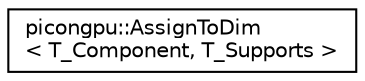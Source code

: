 digraph "Graphical Class Hierarchy"
{
 // LATEX_PDF_SIZE
  edge [fontname="Helvetica",fontsize="10",labelfontname="Helvetica",labelfontsize="10"];
  node [fontname="Helvetica",fontsize="10",shape=record];
  rankdir="LR";
  Node0 [label="picongpu::AssignToDim\l\< T_Component, T_Supports \>",height=0.2,width=0.4,color="black", fillcolor="white", style="filled",URL="$structpicongpu_1_1_assign_to_dim.html",tooltip=" "];
}
